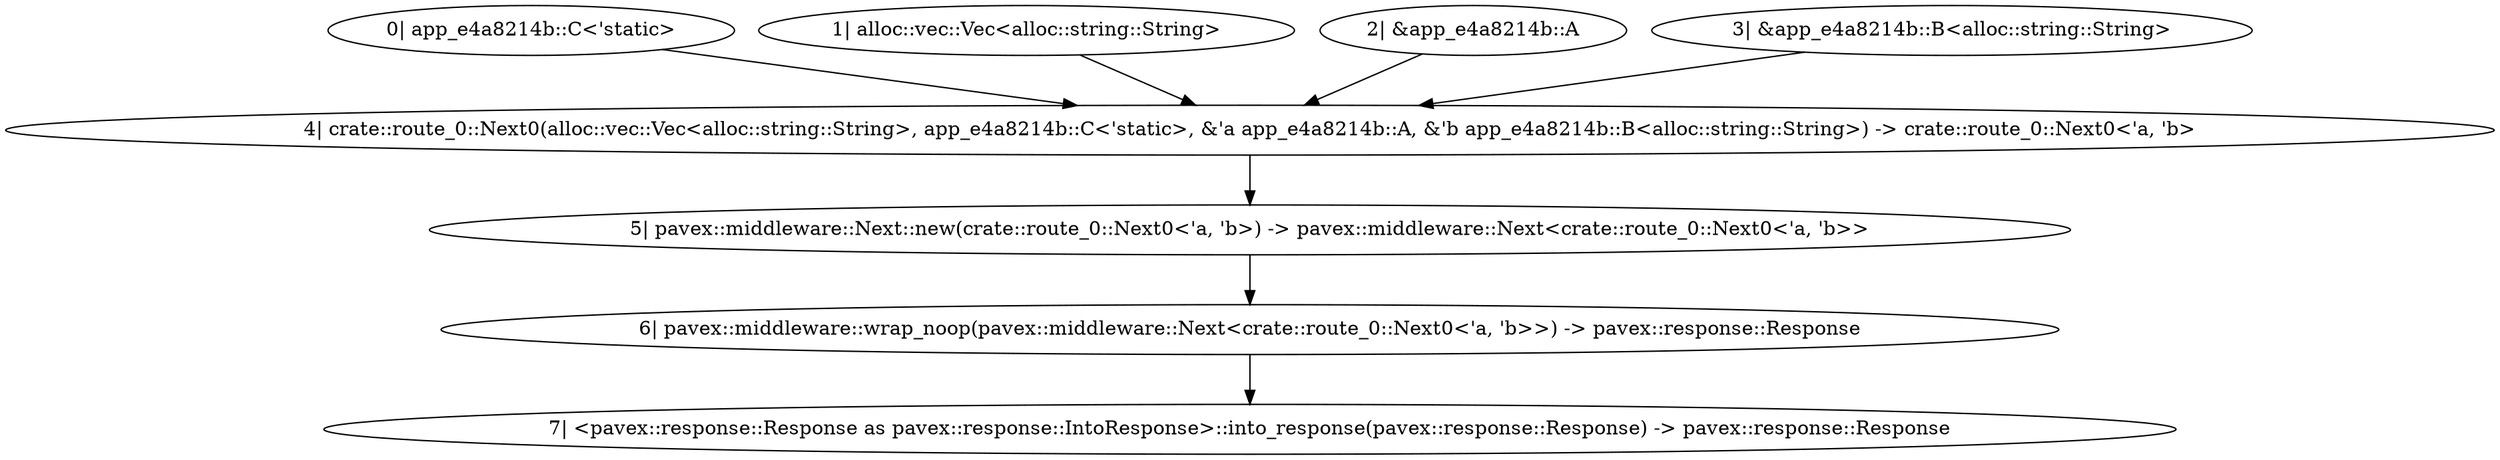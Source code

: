 digraph "GET / - 0" {
    0 [ label = "0| app_e4a8214b::C<'static>"]
    1 [ label = "1| alloc::vec::Vec<alloc::string::String>"]
    2 [ label = "2| &app_e4a8214b::A"]
    3 [ label = "3| &app_e4a8214b::B<alloc::string::String>"]
    4 [ label = "4| crate::route_0::Next0(alloc::vec::Vec<alloc::string::String>, app_e4a8214b::C<'static>, &'a app_e4a8214b::A, &'b app_e4a8214b::B<alloc::string::String>) -> crate::route_0::Next0<'a, 'b>"]
    5 [ label = "5| pavex::middleware::Next::new(crate::route_0::Next0<'a, 'b>) -> pavex::middleware::Next<crate::route_0::Next0<'a, 'b>>"]
    6 [ label = "6| pavex::middleware::wrap_noop(pavex::middleware::Next<crate::route_0::Next0<'a, 'b>>) -> pavex::response::Response"]
    7 [ label = "7| <pavex::response::Response as pavex::response::IntoResponse>::into_response(pavex::response::Response) -> pavex::response::Response"]
    5 -> 6 [ ]
    4 -> 5 [ ]
    3 -> 4 [ ]
    0 -> 4 [ ]
    1 -> 4 [ ]
    6 -> 7 [ ]
    2 -> 4 [ ]
}

digraph "GET / - 1" {
    0 [ label = "0| alloc::vec::Vec<alloc::string::String>"]
    1 [ label = "1| app_e4a8214b::C<'static>"]
    2 [ label = "2| &app_e4a8214b::A"]
    3 [ label = "3| &app_e4a8214b::B<alloc::string::String>"]
    4 [ label = "4| app_e4a8214b::handler(&app_e4a8214b::A, &app_e4a8214b::B<alloc::string::String>, app_e4a8214b::C<'static>, alloc::vec::Vec<alloc::string::String>) -> pavex::response::Response"]
    5 [ label = "5| <pavex::response::Response as pavex::response::IntoResponse>::into_response(pavex::response::Response) -> pavex::response::Response"]
    0 -> 4 [ ]
    1 -> 4 [ ]
    3 -> 4 [ ]
    4 -> 5 [ ]
    2 -> 4 [ ]
}

digraph "* * - 0" {
    0 [ label = "0| &pavex::router::AllowedMethods"]
    1 [ label = "1| crate::route_1::Next0(&'a pavex::router::AllowedMethods) -> crate::route_1::Next0<'a>"]
    2 [ label = "2| pavex::middleware::Next::new(crate::route_1::Next0<'a>) -> pavex::middleware::Next<crate::route_1::Next0<'a>>"]
    3 [ label = "3| pavex::middleware::wrap_noop(pavex::middleware::Next<crate::route_1::Next0<'a>>) -> pavex::response::Response"]
    4 [ label = "4| <pavex::response::Response as pavex::response::IntoResponse>::into_response(pavex::response::Response) -> pavex::response::Response"]
    2 -> 3 [ ]
    1 -> 2 [ ]
    3 -> 4 [ ]
    0 -> 1 [ ]
}

digraph "* * - 1" {
    0 [ label = "0| &pavex::router::AllowedMethods"]
    1 [ label = "1| pavex::router::default_fallback(&pavex::router::AllowedMethods) -> pavex::response::Response"]
    2 [ label = "2| <pavex::response::Response as pavex::response::IntoResponse>::into_response(pavex::response::Response) -> pavex::response::Response"]
    1 -> 2 [ ]
    0 -> 1 [ ]
}

digraph app_state {
    0 [ label = "0| alloc::vec::Vec<alloc::string::String>"]
    1 [ label = "1| app_e4a8214b::C<'static>"]
    2 [ label = "2| app_e4a8214b::B<alloc::string::String>"]
    3 [ label = "3| app_e4a8214b::A"]
    4 [ label = "4| crate::ApplicationState(app_e4a8214b::A, app_e4a8214b::B<alloc::string::String>, app_e4a8214b::C<'static>, alloc::vec::Vec<alloc::string::String>) -> crate::ApplicationState"]
    0 -> 4 [ ]
    1 -> 4 [ ]
    2 -> 4 [ ]
    3 -> 4 [ ]
}
